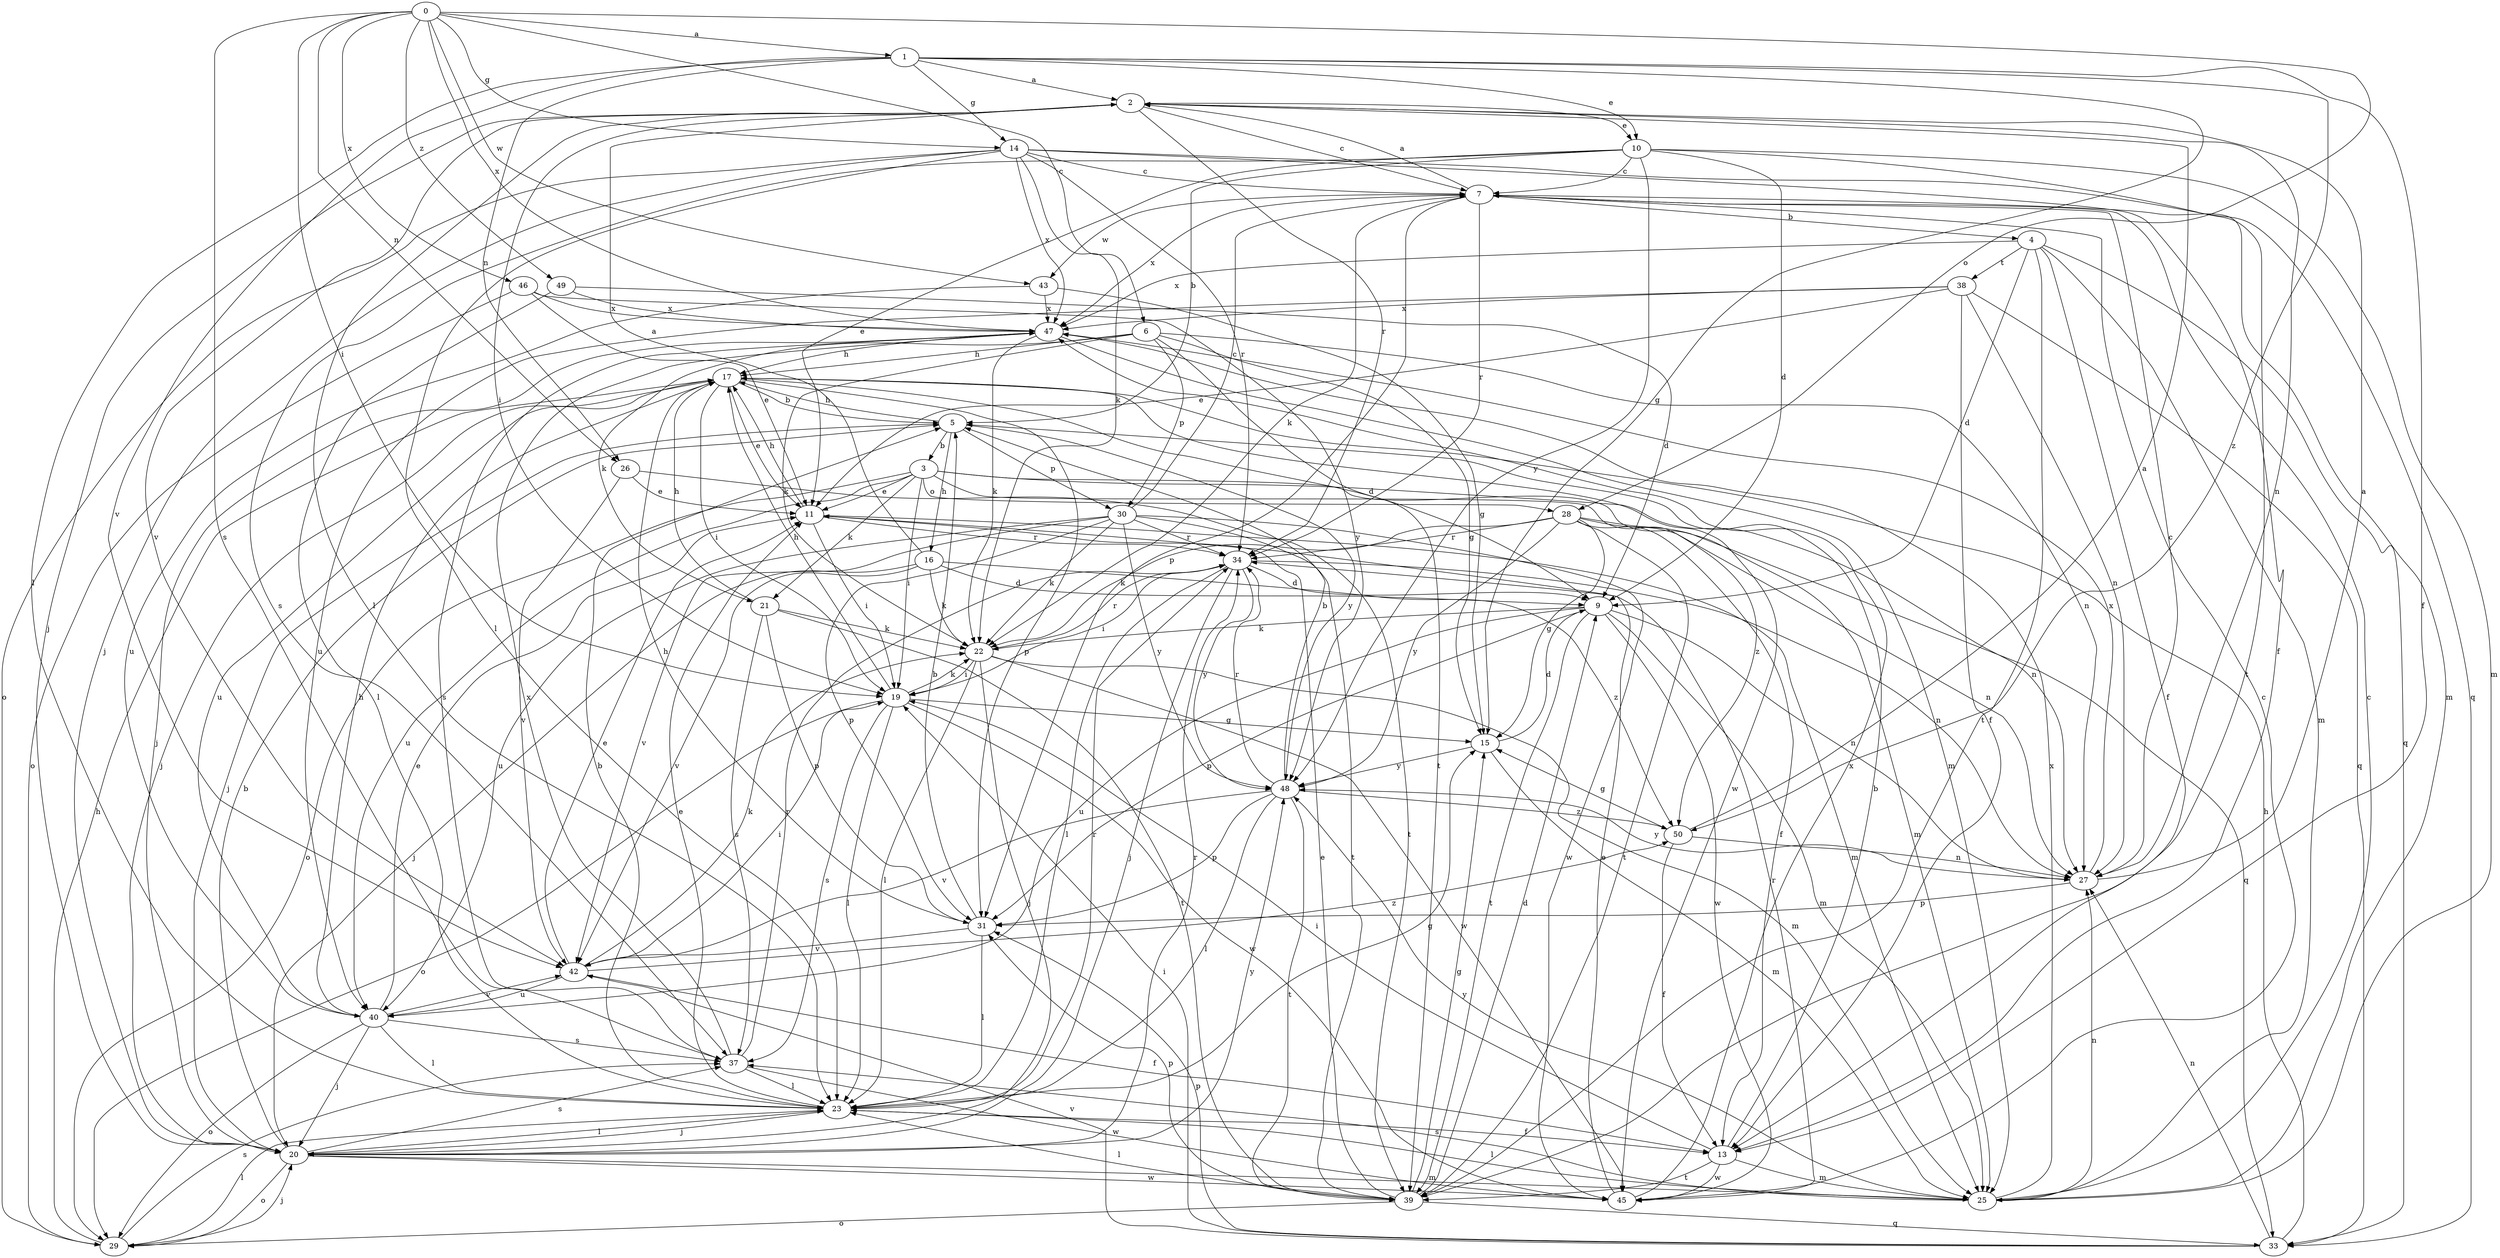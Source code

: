 strict digraph  {
0;
1;
2;
3;
4;
5;
6;
7;
9;
10;
11;
13;
14;
15;
16;
17;
19;
20;
21;
22;
23;
25;
26;
27;
28;
29;
30;
31;
33;
34;
37;
38;
39;
40;
42;
43;
45;
46;
47;
48;
49;
50;
0 -> 1  [label=a];
0 -> 6  [label=c];
0 -> 14  [label=g];
0 -> 19  [label=i];
0 -> 26  [label=n];
0 -> 28  [label=o];
0 -> 37  [label=s];
0 -> 43  [label=w];
0 -> 46  [label=x];
0 -> 47  [label=x];
0 -> 49  [label=z];
1 -> 2  [label=a];
1 -> 10  [label=e];
1 -> 13  [label=f];
1 -> 14  [label=g];
1 -> 15  [label=g];
1 -> 23  [label=l];
1 -> 26  [label=n];
1 -> 42  [label=v];
1 -> 50  [label=z];
2 -> 7  [label=c];
2 -> 10  [label=e];
2 -> 19  [label=i];
2 -> 20  [label=j];
2 -> 23  [label=l];
2 -> 27  [label=n];
2 -> 34  [label=r];
2 -> 42  [label=v];
3 -> 11  [label=e];
3 -> 19  [label=i];
3 -> 21  [label=k];
3 -> 25  [label=m];
3 -> 27  [label=n];
3 -> 28  [label=o];
3 -> 29  [label=o];
3 -> 40  [label=u];
3 -> 50  [label=z];
4 -> 9  [label=d];
4 -> 13  [label=f];
4 -> 25  [label=m];
4 -> 33  [label=q];
4 -> 38  [label=t];
4 -> 39  [label=t];
4 -> 47  [label=x];
5 -> 3  [label=b];
5 -> 16  [label=h];
5 -> 17  [label=h];
5 -> 20  [label=j];
5 -> 30  [label=p];
5 -> 48  [label=y];
6 -> 15  [label=g];
6 -> 17  [label=h];
6 -> 21  [label=k];
6 -> 22  [label=k];
6 -> 27  [label=n];
6 -> 30  [label=p];
6 -> 39  [label=t];
7 -> 2  [label=a];
7 -> 4  [label=b];
7 -> 22  [label=k];
7 -> 25  [label=m];
7 -> 31  [label=p];
7 -> 34  [label=r];
7 -> 43  [label=w];
7 -> 47  [label=x];
9 -> 22  [label=k];
9 -> 25  [label=m];
9 -> 27  [label=n];
9 -> 31  [label=p];
9 -> 39  [label=t];
9 -> 40  [label=u];
9 -> 45  [label=w];
10 -> 5  [label=b];
10 -> 7  [label=c];
10 -> 9  [label=d];
10 -> 11  [label=e];
10 -> 25  [label=m];
10 -> 37  [label=s];
10 -> 39  [label=t];
10 -> 48  [label=y];
11 -> 17  [label=h];
11 -> 19  [label=i];
11 -> 25  [label=m];
11 -> 34  [label=r];
13 -> 5  [label=b];
13 -> 19  [label=i];
13 -> 25  [label=m];
13 -> 39  [label=t];
13 -> 45  [label=w];
14 -> 7  [label=c];
14 -> 13  [label=f];
14 -> 20  [label=j];
14 -> 22  [label=k];
14 -> 23  [label=l];
14 -> 29  [label=o];
14 -> 33  [label=q];
14 -> 34  [label=r];
14 -> 47  [label=x];
15 -> 9  [label=d];
15 -> 25  [label=m];
15 -> 48  [label=y];
16 -> 2  [label=a];
16 -> 9  [label=d];
16 -> 20  [label=j];
16 -> 22  [label=k];
16 -> 42  [label=v];
16 -> 50  [label=z];
17 -> 5  [label=b];
17 -> 9  [label=d];
17 -> 11  [label=e];
17 -> 19  [label=i];
17 -> 20  [label=j];
17 -> 31  [label=p];
17 -> 40  [label=u];
17 -> 45  [label=w];
19 -> 15  [label=g];
19 -> 17  [label=h];
19 -> 22  [label=k];
19 -> 23  [label=l];
19 -> 29  [label=o];
19 -> 37  [label=s];
19 -> 45  [label=w];
20 -> 5  [label=b];
20 -> 23  [label=l];
20 -> 25  [label=m];
20 -> 29  [label=o];
20 -> 34  [label=r];
20 -> 37  [label=s];
20 -> 45  [label=w];
20 -> 48  [label=y];
21 -> 17  [label=h];
21 -> 22  [label=k];
21 -> 31  [label=p];
21 -> 37  [label=s];
21 -> 39  [label=t];
22 -> 19  [label=i];
22 -> 20  [label=j];
22 -> 23  [label=l];
22 -> 25  [label=m];
22 -> 34  [label=r];
22 -> 45  [label=w];
23 -> 5  [label=b];
23 -> 11  [label=e];
23 -> 13  [label=f];
23 -> 15  [label=g];
23 -> 20  [label=j];
23 -> 34  [label=r];
25 -> 7  [label=c];
25 -> 23  [label=l];
25 -> 27  [label=n];
25 -> 37  [label=s];
25 -> 47  [label=x];
25 -> 48  [label=y];
26 -> 11  [label=e];
26 -> 39  [label=t];
26 -> 42  [label=v];
27 -> 2  [label=a];
27 -> 7  [label=c];
27 -> 31  [label=p];
27 -> 47  [label=x];
27 -> 48  [label=y];
28 -> 13  [label=f];
28 -> 15  [label=g];
28 -> 22  [label=k];
28 -> 27  [label=n];
28 -> 33  [label=q];
28 -> 34  [label=r];
28 -> 39  [label=t];
28 -> 48  [label=y];
29 -> 17  [label=h];
29 -> 20  [label=j];
29 -> 23  [label=l];
29 -> 37  [label=s];
30 -> 7  [label=c];
30 -> 22  [label=k];
30 -> 31  [label=p];
30 -> 34  [label=r];
30 -> 39  [label=t];
30 -> 40  [label=u];
30 -> 42  [label=v];
30 -> 45  [label=w];
30 -> 48  [label=y];
31 -> 5  [label=b];
31 -> 17  [label=h];
31 -> 23  [label=l];
31 -> 42  [label=v];
33 -> 17  [label=h];
33 -> 19  [label=i];
33 -> 27  [label=n];
33 -> 31  [label=p];
33 -> 42  [label=v];
34 -> 9  [label=d];
34 -> 19  [label=i];
34 -> 20  [label=j];
34 -> 23  [label=l];
34 -> 27  [label=n];
34 -> 48  [label=y];
37 -> 23  [label=l];
37 -> 34  [label=r];
37 -> 45  [label=w];
37 -> 47  [label=x];
38 -> 11  [label=e];
38 -> 13  [label=f];
38 -> 27  [label=n];
38 -> 33  [label=q];
38 -> 40  [label=u];
38 -> 47  [label=x];
39 -> 9  [label=d];
39 -> 11  [label=e];
39 -> 15  [label=g];
39 -> 23  [label=l];
39 -> 29  [label=o];
39 -> 31  [label=p];
39 -> 33  [label=q];
40 -> 11  [label=e];
40 -> 17  [label=h];
40 -> 20  [label=j];
40 -> 23  [label=l];
40 -> 29  [label=o];
40 -> 37  [label=s];
40 -> 42  [label=v];
42 -> 11  [label=e];
42 -> 13  [label=f];
42 -> 19  [label=i];
42 -> 22  [label=k];
42 -> 40  [label=u];
42 -> 50  [label=z];
43 -> 15  [label=g];
43 -> 40  [label=u];
43 -> 47  [label=x];
45 -> 7  [label=c];
45 -> 11  [label=e];
45 -> 34  [label=r];
45 -> 47  [label=x];
46 -> 11  [label=e];
46 -> 29  [label=o];
46 -> 47  [label=x];
46 -> 48  [label=y];
47 -> 17  [label=h];
47 -> 20  [label=j];
47 -> 22  [label=k];
47 -> 25  [label=m];
47 -> 37  [label=s];
48 -> 5  [label=b];
48 -> 23  [label=l];
48 -> 31  [label=p];
48 -> 34  [label=r];
48 -> 39  [label=t];
48 -> 42  [label=v];
48 -> 50  [label=z];
49 -> 9  [label=d];
49 -> 23  [label=l];
49 -> 47  [label=x];
50 -> 2  [label=a];
50 -> 13  [label=f];
50 -> 15  [label=g];
50 -> 27  [label=n];
}

